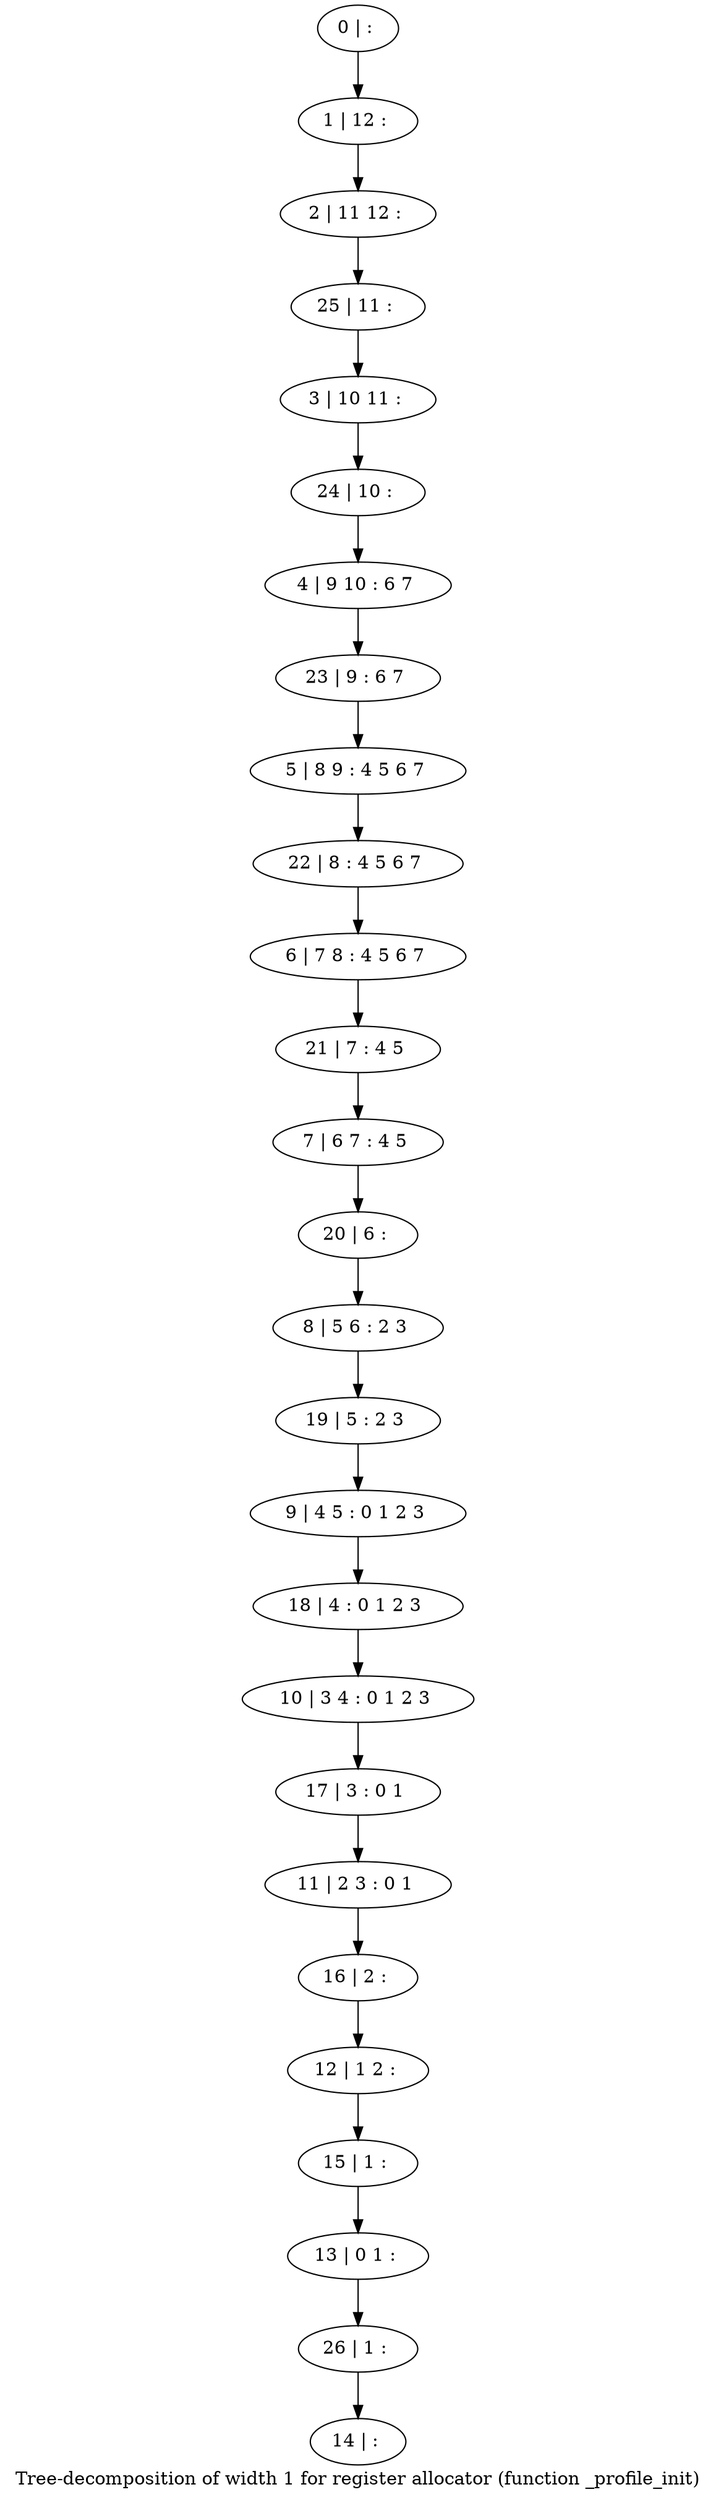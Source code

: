 digraph G {
graph [label="Tree-decomposition of width 1 for register allocator (function _profile_init)"]
0[label="0 | : "];
1[label="1 | 12 : "];
2[label="2 | 11 12 : "];
3[label="3 | 10 11 : "];
4[label="4 | 9 10 : 6 7 "];
5[label="5 | 8 9 : 4 5 6 7 "];
6[label="6 | 7 8 : 4 5 6 7 "];
7[label="7 | 6 7 : 4 5 "];
8[label="8 | 5 6 : 2 3 "];
9[label="9 | 4 5 : 0 1 2 3 "];
10[label="10 | 3 4 : 0 1 2 3 "];
11[label="11 | 2 3 : 0 1 "];
12[label="12 | 1 2 : "];
13[label="13 | 0 1 : "];
14[label="14 | : "];
15[label="15 | 1 : "];
16[label="16 | 2 : "];
17[label="17 | 3 : 0 1 "];
18[label="18 | 4 : 0 1 2 3 "];
19[label="19 | 5 : 2 3 "];
20[label="20 | 6 : "];
21[label="21 | 7 : 4 5 "];
22[label="22 | 8 : 4 5 6 7 "];
23[label="23 | 9 : 6 7 "];
24[label="24 | 10 : "];
25[label="25 | 11 : "];
26[label="26 | 1 : "];
0->1 ;
1->2 ;
15->13 ;
12->15 ;
16->12 ;
11->16 ;
17->11 ;
10->17 ;
18->10 ;
9->18 ;
19->9 ;
8->19 ;
20->8 ;
7->20 ;
21->7 ;
6->21 ;
22->6 ;
5->22 ;
23->5 ;
4->23 ;
24->4 ;
3->24 ;
25->3 ;
2->25 ;
26->14 ;
13->26 ;
}
